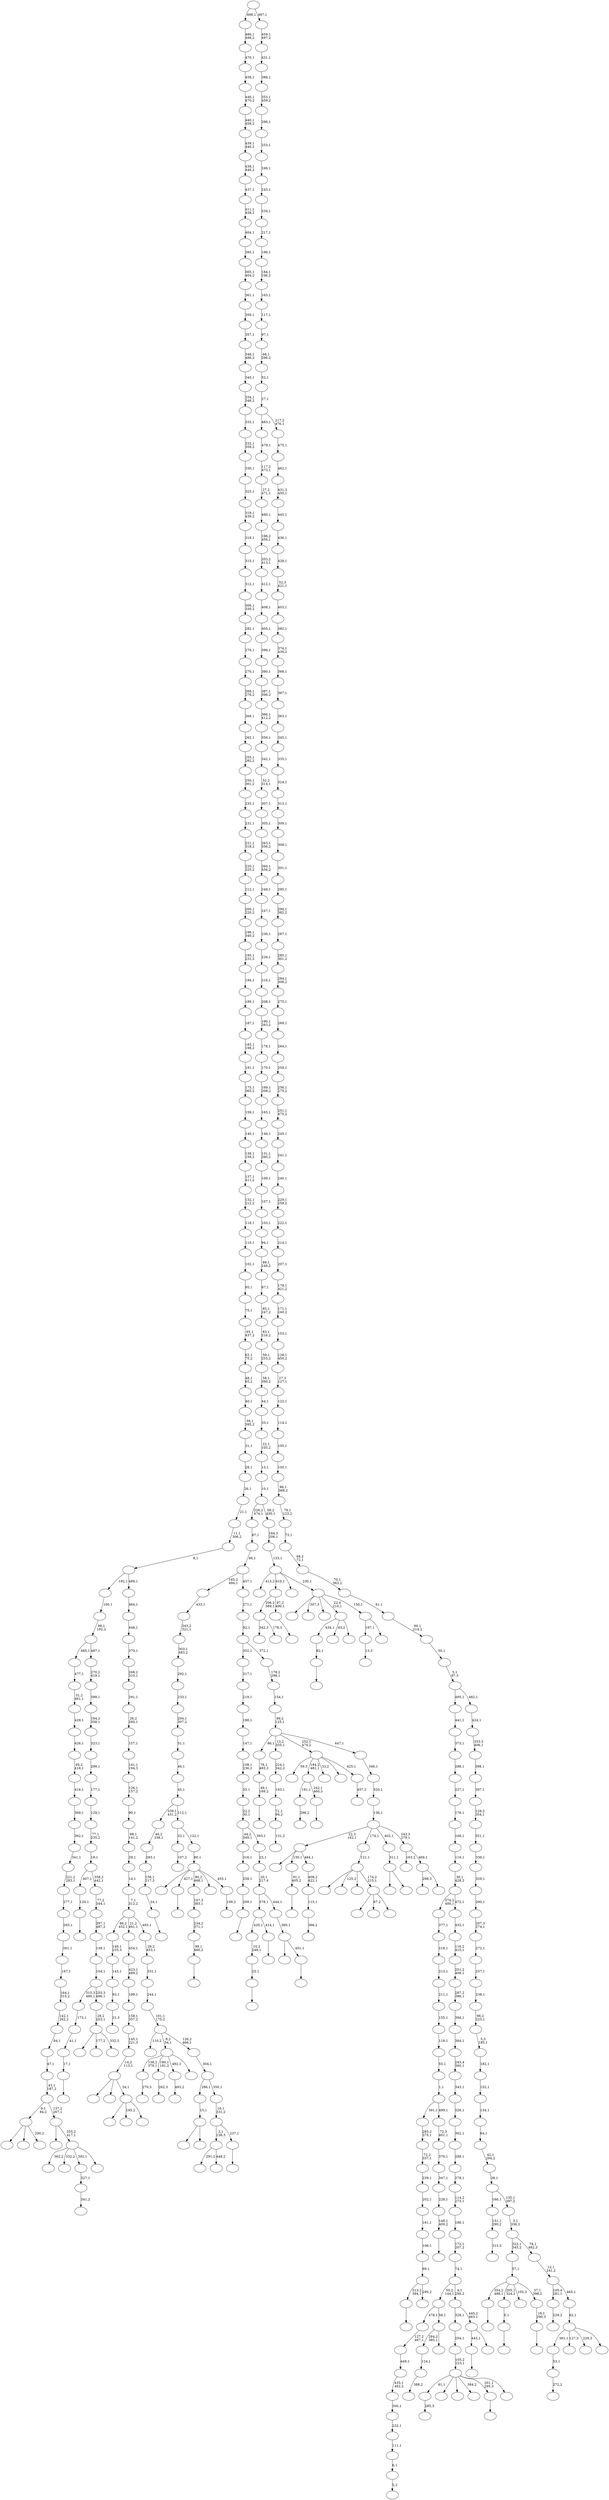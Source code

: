 digraph T {
	600 [label=""]
	599 [label=""]
	598 [label=""]
	597 [label=""]
	596 [label=""]
	595 [label=""]
	594 [label=""]
	593 [label=""]
	592 [label=""]
	591 [label=""]
	590 [label=""]
	589 [label=""]
	588 [label=""]
	587 [label=""]
	586 [label=""]
	585 [label=""]
	584 [label=""]
	583 [label=""]
	582 [label=""]
	581 [label=""]
	580 [label=""]
	579 [label=""]
	578 [label=""]
	577 [label=""]
	576 [label=""]
	575 [label=""]
	574 [label=""]
	573 [label=""]
	572 [label=""]
	571 [label=""]
	570 [label=""]
	569 [label=""]
	568 [label=""]
	567 [label=""]
	566 [label=""]
	565 [label=""]
	564 [label=""]
	563 [label=""]
	562 [label=""]
	561 [label=""]
	560 [label=""]
	559 [label=""]
	558 [label=""]
	557 [label=""]
	556 [label=""]
	555 [label=""]
	554 [label=""]
	553 [label=""]
	552 [label=""]
	551 [label=""]
	550 [label=""]
	549 [label=""]
	548 [label=""]
	547 [label=""]
	546 [label=""]
	545 [label=""]
	544 [label=""]
	543 [label=""]
	542 [label=""]
	541 [label=""]
	540 [label=""]
	539 [label=""]
	538 [label=""]
	537 [label=""]
	536 [label=""]
	535 [label=""]
	534 [label=""]
	533 [label=""]
	532 [label=""]
	531 [label=""]
	530 [label=""]
	529 [label=""]
	528 [label=""]
	527 [label=""]
	526 [label=""]
	525 [label=""]
	524 [label=""]
	523 [label=""]
	522 [label=""]
	521 [label=""]
	520 [label=""]
	519 [label=""]
	518 [label=""]
	517 [label=""]
	516 [label=""]
	515 [label=""]
	514 [label=""]
	513 [label=""]
	512 [label=""]
	511 [label=""]
	510 [label=""]
	509 [label=""]
	508 [label=""]
	507 [label=""]
	506 [label=""]
	505 [label=""]
	504 [label=""]
	503 [label=""]
	502 [label=""]
	501 [label=""]
	500 [label=""]
	499 [label=""]
	498 [label=""]
	497 [label=""]
	496 [label=""]
	495 [label=""]
	494 [label=""]
	493 [label=""]
	492 [label=""]
	491 [label=""]
	490 [label=""]
	489 [label=""]
	488 [label=""]
	487 [label=""]
	486 [label=""]
	485 [label=""]
	484 [label=""]
	483 [label=""]
	482 [label=""]
	481 [label=""]
	480 [label=""]
	479 [label=""]
	478 [label=""]
	477 [label=""]
	476 [label=""]
	475 [label=""]
	474 [label=""]
	473 [label=""]
	472 [label=""]
	471 [label=""]
	470 [label=""]
	469 [label=""]
	468 [label=""]
	467 [label=""]
	466 [label=""]
	465 [label=""]
	464 [label=""]
	463 [label=""]
	462 [label=""]
	461 [label=""]
	460 [label=""]
	459 [label=""]
	458 [label=""]
	457 [label=""]
	456 [label=""]
	455 [label=""]
	454 [label=""]
	453 [label=""]
	452 [label=""]
	451 [label=""]
	450 [label=""]
	449 [label=""]
	448 [label=""]
	447 [label=""]
	446 [label=""]
	445 [label=""]
	444 [label=""]
	443 [label=""]
	442 [label=""]
	441 [label=""]
	440 [label=""]
	439 [label=""]
	438 [label=""]
	437 [label=""]
	436 [label=""]
	435 [label=""]
	434 [label=""]
	433 [label=""]
	432 [label=""]
	431 [label=""]
	430 [label=""]
	429 [label=""]
	428 [label=""]
	427 [label=""]
	426 [label=""]
	425 [label=""]
	424 [label=""]
	423 [label=""]
	422 [label=""]
	421 [label=""]
	420 [label=""]
	419 [label=""]
	418 [label=""]
	417 [label=""]
	416 [label=""]
	415 [label=""]
	414 [label=""]
	413 [label=""]
	412 [label=""]
	411 [label=""]
	410 [label=""]
	409 [label=""]
	408 [label=""]
	407 [label=""]
	406 [label=""]
	405 [label=""]
	404 [label=""]
	403 [label=""]
	402 [label=""]
	401 [label=""]
	400 [label=""]
	399 [label=""]
	398 [label=""]
	397 [label=""]
	396 [label=""]
	395 [label=""]
	394 [label=""]
	393 [label=""]
	392 [label=""]
	391 [label=""]
	390 [label=""]
	389 [label=""]
	388 [label=""]
	387 [label=""]
	386 [label=""]
	385 [label=""]
	384 [label=""]
	383 [label=""]
	382 [label=""]
	381 [label=""]
	380 [label=""]
	379 [label=""]
	378 [label=""]
	377 [label=""]
	376 [label=""]
	375 [label=""]
	374 [label=""]
	373 [label=""]
	372 [label=""]
	371 [label=""]
	370 [label=""]
	369 [label=""]
	368 [label=""]
	367 [label=""]
	366 [label=""]
	365 [label=""]
	364 [label=""]
	363 [label=""]
	362 [label=""]
	361 [label=""]
	360 [label=""]
	359 [label=""]
	358 [label=""]
	357 [label=""]
	356 [label=""]
	355 [label=""]
	354 [label=""]
	353 [label=""]
	352 [label=""]
	351 [label=""]
	350 [label=""]
	349 [label=""]
	348 [label=""]
	347 [label=""]
	346 [label=""]
	345 [label=""]
	344 [label=""]
	343 [label=""]
	342 [label=""]
	341 [label=""]
	340 [label=""]
	339 [label=""]
	338 [label=""]
	337 [label=""]
	336 [label=""]
	335 [label=""]
	334 [label=""]
	333 [label=""]
	332 [label=""]
	331 [label=""]
	330 [label=""]
	329 [label=""]
	328 [label=""]
	327 [label=""]
	326 [label=""]
	325 [label=""]
	324 [label=""]
	323 [label=""]
	322 [label=""]
	321 [label=""]
	320 [label=""]
	319 [label=""]
	318 [label=""]
	317 [label=""]
	316 [label=""]
	315 [label=""]
	314 [label=""]
	313 [label=""]
	312 [label=""]
	311 [label=""]
	310 [label=""]
	309 [label=""]
	308 [label=""]
	307 [label=""]
	306 [label=""]
	305 [label=""]
	304 [label=""]
	303 [label=""]
	302 [label=""]
	301 [label=""]
	300 [label=""]
	299 [label=""]
	298 [label=""]
	297 [label=""]
	296 [label=""]
	295 [label=""]
	294 [label=""]
	293 [label=""]
	292 [label=""]
	291 [label=""]
	290 [label=""]
	289 [label=""]
	288 [label=""]
	287 [label=""]
	286 [label=""]
	285 [label=""]
	284 [label=""]
	283 [label=""]
	282 [label=""]
	281 [label=""]
	280 [label=""]
	279 [label=""]
	278 [label=""]
	277 [label=""]
	276 [label=""]
	275 [label=""]
	274 [label=""]
	273 [label=""]
	272 [label=""]
	271 [label=""]
	270 [label=""]
	269 [label=""]
	268 [label=""]
	267 [label=""]
	266 [label=""]
	265 [label=""]
	264 [label=""]
	263 [label=""]
	262 [label=""]
	261 [label=""]
	260 [label=""]
	259 [label=""]
	258 [label=""]
	257 [label=""]
	256 [label=""]
	255 [label=""]
	254 [label=""]
	253 [label=""]
	252 [label=""]
	251 [label=""]
	250 [label=""]
	249 [label=""]
	248 [label=""]
	247 [label=""]
	246 [label=""]
	245 [label=""]
	244 [label=""]
	243 [label=""]
	242 [label=""]
	241 [label=""]
	240 [label=""]
	239 [label=""]
	238 [label=""]
	237 [label=""]
	236 [label=""]
	235 [label=""]
	234 [label=""]
	233 [label=""]
	232 [label=""]
	231 [label=""]
	230 [label=""]
	229 [label=""]
	228 [label=""]
	227 [label=""]
	226 [label=""]
	225 [label=""]
	224 [label=""]
	223 [label=""]
	222 [label=""]
	221 [label=""]
	220 [label=""]
	219 [label=""]
	218 [label=""]
	217 [label=""]
	216 [label=""]
	215 [label=""]
	214 [label=""]
	213 [label=""]
	212 [label=""]
	211 [label=""]
	210 [label=""]
	209 [label=""]
	208 [label=""]
	207 [label=""]
	206 [label=""]
	205 [label=""]
	204 [label=""]
	203 [label=""]
	202 [label=""]
	201 [label=""]
	200 [label=""]
	199 [label=""]
	198 [label=""]
	197 [label=""]
	196 [label=""]
	195 [label=""]
	194 [label=""]
	193 [label=""]
	192 [label=""]
	191 [label=""]
	190 [label=""]
	189 [label=""]
	188 [label=""]
	187 [label=""]
	186 [label=""]
	185 [label=""]
	184 [label=""]
	183 [label=""]
	182 [label=""]
	181 [label=""]
	180 [label=""]
	179 [label=""]
	178 [label=""]
	177 [label=""]
	176 [label=""]
	175 [label=""]
	174 [label=""]
	173 [label=""]
	172 [label=""]
	171 [label=""]
	170 [label=""]
	169 [label=""]
	168 [label=""]
	167 [label=""]
	166 [label=""]
	165 [label=""]
	164 [label=""]
	163 [label=""]
	162 [label=""]
	161 [label=""]
	160 [label=""]
	159 [label=""]
	158 [label=""]
	157 [label=""]
	156 [label=""]
	155 [label=""]
	154 [label=""]
	153 [label=""]
	152 [label=""]
	151 [label=""]
	150 [label=""]
	149 [label=""]
	148 [label=""]
	147 [label=""]
	146 [label=""]
	145 [label=""]
	144 [label=""]
	143 [label=""]
	142 [label=""]
	141 [label=""]
	140 [label=""]
	139 [label=""]
	138 [label=""]
	137 [label=""]
	136 [label=""]
	135 [label=""]
	134 [label=""]
	133 [label=""]
	132 [label=""]
	131 [label=""]
	130 [label=""]
	129 [label=""]
	128 [label=""]
	127 [label=""]
	126 [label=""]
	125 [label=""]
	124 [label=""]
	123 [label=""]
	122 [label=""]
	121 [label=""]
	120 [label=""]
	119 [label=""]
	118 [label=""]
	117 [label=""]
	116 [label=""]
	115 [label=""]
	114 [label=""]
	113 [label=""]
	112 [label=""]
	111 [label=""]
	110 [label=""]
	109 [label=""]
	108 [label=""]
	107 [label=""]
	106 [label=""]
	105 [label=""]
	104 [label=""]
	103 [label=""]
	102 [label=""]
	101 [label=""]
	100 [label=""]
	99 [label=""]
	98 [label=""]
	97 [label=""]
	96 [label=""]
	95 [label=""]
	94 [label=""]
	93 [label=""]
	92 [label=""]
	91 [label=""]
	90 [label=""]
	89 [label=""]
	88 [label=""]
	87 [label=""]
	86 [label=""]
	85 [label=""]
	84 [label=""]
	83 [label=""]
	82 [label=""]
	81 [label=""]
	80 [label=""]
	79 [label=""]
	78 [label=""]
	77 [label=""]
	76 [label=""]
	75 [label=""]
	74 [label=""]
	73 [label=""]
	72 [label=""]
	71 [label=""]
	70 [label=""]
	69 [label=""]
	68 [label=""]
	67 [label=""]
	66 [label=""]
	65 [label=""]
	64 [label=""]
	63 [label=""]
	62 [label=""]
	61 [label=""]
	60 [label=""]
	59 [label=""]
	58 [label=""]
	57 [label=""]
	56 [label=""]
	55 [label=""]
	54 [label=""]
	53 [label=""]
	52 [label=""]
	51 [label=""]
	50 [label=""]
	49 [label=""]
	48 [label=""]
	47 [label=""]
	46 [label=""]
	45 [label=""]
	44 [label=""]
	43 [label=""]
	42 [label=""]
	41 [label=""]
	40 [label=""]
	39 [label=""]
	38 [label=""]
	37 [label=""]
	36 [label=""]
	35 [label=""]
	34 [label=""]
	33 [label=""]
	32 [label=""]
	31 [label=""]
	30 [label=""]
	29 [label=""]
	28 [label=""]
	27 [label=""]
	26 [label=""]
	25 [label=""]
	24 [label=""]
	23 [label=""]
	22 [label=""]
	21 [label=""]
	20 [label=""]
	19 [label=""]
	18 [label=""]
	17 [label=""]
	16 [label=""]
	15 [label=""]
	14 [label=""]
	13 [label=""]
	12 [label=""]
	11 [label=""]
	10 [label=""]
	9 [label=""]
	8 [label=""]
	7 [label=""]
	6 [label=""]
	5 [label=""]
	4 [label=""]
	3 [label=""]
	2 [label=""]
	1 [label=""]
	0 [label=""]
	594 -> 595 [label="285,3"]
	592 -> 593 [label=""]
	586 -> 598 [label="342,3"]
	586 -> 587 [label="178,3"]
	584 -> 585 [label=""]
	583 -> 584 [label="49,1\n169,2"]
	582 -> 583 [label="76,1\n483,3"]
	579 -> 580 [label="107,2"]
	575 -> 576 [label="298,2"]
	573 -> 574 [label="131,2"]
	572 -> 573 [label="71,1\n94,2"]
	571 -> 572 [label="193,1"]
	570 -> 571 [label="224,1\n342,2"]
	568 -> 569 [label="272,2"]
	567 -> 568 [label="53,1"]
	562 -> 563 [label="270,3"]
	560 -> 561 [label=""]
	558 -> 559 [label=""]
	557 -> 558 [label="120,1"]
	555 -> 556 [label=""]
	554 -> 555 [label="82,1"]
	552 -> 553 [label=""]
	551 -> 552 [label="91,1\n405,2"]
	549 -> 550 [label=""]
	548 -> 549 [label="0,1"]
	546 -> 547 [label="5,2"]
	545 -> 546 [label="6,1"]
	544 -> 545 [label="111,1"]
	543 -> 544 [label="232,1"]
	542 -> 543 [label="300,1"]
	541 -> 542 [label="435,1\n462,2"]
	540 -> 541 [label="449,1"]
	539 -> 540 [label="127,2\n467,1"]
	537 -> 538 [label=""]
	536 -> 575 [label="191,1"]
	536 -> 537 [label="242,1\n460,3"]
	534 -> 535 [label="229,2"]
	531 -> 532 [label=""]
	525 -> 526 [label="388,2"]
	524 -> 525 [label="124,1"]
	522 -> 523 [label=""]
	519 -> 520 [label="262,3"]
	516 -> 517 [label=""]
	515 -> 516 [label="25,1"]
	514 -> 515 [label="10,2\n248,1"]
	510 -> 511 [label=""]
	509 -> 510 [label="99,1\n460,2"]
	508 -> 509 [label="234,2\n371,1"]
	507 -> 508 [label="107,3\n383,1"]
	505 -> 506 [label=""]
	504 -> 505 [label="209,1"]
	503 -> 504 [label="258,1"]
	502 -> 503 [label="316,1"]
	500 -> 501 [label=""]
	499 -> 514 [label="420,1"]
	499 -> 500 [label="414,1"]
	496 -> 497 [label=""]
	495 -> 513 [label=""]
	495 -> 496 [label="451,1"]
	494 -> 495 [label="380,1"]
	493 -> 499 [label="378,1"]
	493 -> 494 [label="444,1"]
	492 -> 493 [label="20,1\n217,4"]
	491 -> 492 [label="23,1"]
	490 -> 502 [label="44,2\n349,1"]
	490 -> 491 [label="393,1"]
	489 -> 490 [label="22,2\n30,1"]
	488 -> 489 [label="35,1"]
	487 -> 488 [label="108,1\n236,2"]
	486 -> 487 [label="147,1"]
	485 -> 486 [label="188,1"]
	484 -> 485 [label="219,1"]
	483 -> 484 [label="317,1"]
	476 -> 477 [label="366,2"]
	475 -> 476 [label="115,1"]
	474 -> 475 [label="408,2\n422,1"]
	473 -> 600 [label=""]
	473 -> 551 [label="130,1"]
	473 -> 474 [label="484,1"]
	471 -> 472 [label="13,3"]
	467 -> 468 [label=""]
	465 -> 466 [label=""]
	464 -> 465 [label="17,1"]
	463 -> 464 [label="41,1"]
	462 -> 463 [label="173,1"]
	458 -> 459 [label=""]
	457 -> 458 [label="24,1"]
	456 -> 457 [label="156,1\n217,3"]
	455 -> 456 [label="293,1"]
	454 -> 455 [label="46,2\n338,1"]
	450 -> 451 [label="341,2"]
	449 -> 450 [label="327,1"]
	447 -> 448 [label="493,2"]
	445 -> 533 [label=""]
	445 -> 446 [label=""]
	444 -> 445 [label="15,1"]
	441 -> 560 [label="313,2\n394,1"]
	441 -> 442 [label="295,2"]
	440 -> 441 [label="69,1"]
	439 -> 440 [label="106,1"]
	438 -> 439 [label="161,1"]
	437 -> 438 [label="202,1"]
	436 -> 437 [label="239,1"]
	435 -> 436 [label="72,2\n337,1"]
	434 -> 435 [label="285,2\n375,1"]
	432 -> 433 [label="21,3"]
	431 -> 432 [label="93,1"]
	430 -> 431 [label="143,1"]
	429 -> 430 [label="149,1\n235,3"]
	427 -> 512 [label=""]
	427 -> 461 [label=""]
	427 -> 428 [label="200,2"]
	424 -> 425 [label="457,2"]
	423 -> 596 [label="59,3"]
	423 -> 536 [label="184,2\n481,1"]
	423 -> 469 [label="33,2"]
	423 -> 460 [label=""]
	423 -> 424 [label="425,1"]
	421 -> 594 [label="81,1"]
	421 -> 590 [label=""]
	421 -> 482 [label=""]
	421 -> 478 [label="384,2"]
	421 -> 467 [label="201,1\n295,3"]
	421 -> 422 [label=""]
	420 -> 421 [label="105,2\n223,1"]
	419 -> 420 [label="254,1"]
	417 -> 562 [label="138,2\n379,1"]
	417 -> 519 [label="180,1\n181,2"]
	417 -> 447 [label="492,1"]
	417 -> 418 [label=""]
	415 -> 554 [label="434,1"]
	415 -> 453 [label="83,2"]
	415 -> 416 [label=""]
	413 -> 524 [label="284,2\n385,1"]
	413 -> 414 [label=""]
	412 -> 539 [label="478,1"]
	412 -> 413 [label="56,1"]
	409 -> 410 [label="109,2"]
	408 -> 597 [label=""]
	408 -> 522 [label="427,1"]
	408 -> 507 [label="80,2\n468,1"]
	408 -> 452 [label=""]
	408 -> 409 [label="455,1"]
	407 -> 408 [label="80,1"]
	406 -> 579 [label="32,1"]
	406 -> 407 [label="122,1"]
	405 -> 454 [label="339,1\n431,2"]
	405 -> 406 [label="112,1"]
	404 -> 405 [label="45,1"]
	403 -> 404 [label="46,1"]
	402 -> 403 [label="51,1"]
	401 -> 402 [label="204,1\n307,2"]
	400 -> 401 [label="233,1"]
	399 -> 400 [label="292,1"]
	398 -> 399 [label="303,1\n483,2"]
	397 -> 398 [label="243,2\n321,1"]
	396 -> 397 [label="433,1"]
	392 -> 588 [label=""]
	392 -> 395 [label="67,2"]
	392 -> 393 [label=""]
	391 -> 521 [label=""]
	391 -> 518 [label="125,2"]
	391 -> 443 [label=""]
	391 -> 392 [label="174,2\n215,1"]
	390 -> 391 [label="121,1"]
	388 -> 389 [label=""]
	387 -> 388 [label="148,1\n400,2"]
	386 -> 387 [label="228,1"]
	385 -> 386 [label="347,1"]
	384 -> 385 [label="376,1"]
	383 -> 384 [label="72,3\n401,1"]
	382 -> 434 [label="391,1"]
	382 -> 383 [label="499,1"]
	381 -> 382 [label="1,1"]
	380 -> 381 [label="55,1"]
	379 -> 380 [label="119,1"]
	378 -> 379 [label="155,1"]
	377 -> 378 [label="211,1"]
	376 -> 377 [label="213,1"]
	375 -> 376 [label="218,1"]
	374 -> 375 [label="377,1"]
	372 -> 373 [label=""]
	371 -> 586 [label="206,2\n389,1"]
	371 -> 372 [label="97,2\n490,1"]
	369 -> 564 [label="362,2"]
	369 -> 528 [label="332,2"]
	369 -> 449 [label="392,1"]
	369 -> 370 [label=""]
	368 -> 599 [label=""]
	368 -> 369 [label="255,2\n417,1"]
	367 -> 427 [label="9,1\n84,2"]
	367 -> 368 [label="137,2\n267,1"]
	366 -> 367 [label="43,1\n187,2"]
	365 -> 366 [label="47,1"]
	364 -> 365 [label="84,1"]
	363 -> 364 [label="142,1\n262,2"]
	362 -> 363 [label="164,1\n315,2"]
	361 -> 362 [label="167,1"]
	360 -> 361 [label="261,1"]
	359 -> 360 [label="265,1"]
	358 -> 359 [label="277,1"]
	357 -> 358 [label="221,2\n283,1"]
	356 -> 357 [label="341,1"]
	355 -> 356 [label="362,1"]
	354 -> 355 [label="369,1"]
	353 -> 354 [label="416,1"]
	352 -> 353 [label="95,2\n418,1"]
	351 -> 352 [label="426,1"]
	350 -> 351 [label="429,1"]
	349 -> 350 [label="31,2\n461,1"]
	348 -> 349 [label="477,1"]
	346 -> 347 [label="313,3"]
	345 -> 346 [label="151,1\n290,2"]
	343 -> 344 [label=""]
	342 -> 343 [label="19,1\n290,3"]
	341 -> 592 [label="354,2\n488,1"]
	341 -> 548 [label="205,1\n324,2"]
	341 -> 530 [label="105,3"]
	341 -> 342 [label="37,1\n398,2"]
	340 -> 341 [label="57,1"]
	338 -> 479 [label="291,2"]
	338 -> 339 [label="448,2"]
	336 -> 529 [label=""]
	336 -> 480 [label="195,2"]
	336 -> 337 [label=""]
	335 -> 581 [label=""]
	335 -> 498 [label=""]
	335 -> 336 [label="34,1"]
	334 -> 335 [label="14,2\n113,1"]
	333 -> 334 [label="145,1\n221,3"]
	332 -> 333 [label="158,1\n357,2"]
	331 -> 332 [label="199,1"]
	330 -> 331 [label="423,1\n489,2"]
	329 -> 330 [label="454,1"]
	327 -> 589 [label=""]
	327 -> 328 [label=""]
	326 -> 327 [label="311,1"]
	324 -> 578 [label="298,3"]
	324 -> 325 [label=""]
	323 -> 565 [label="163,2"]
	323 -> 324 [label="469,1"]
	322 -> 473 [label="22,3\n162,1"]
	322 -> 390 [label="174,1"]
	322 -> 326 [label="402,1"]
	322 -> 323 [label="243,3\n279,1"]
	321 -> 322 [label="136,1"]
	320 -> 321 [label="320,1"]
	319 -> 320 [label="346,1"]
	318 -> 582 [label="86,1"]
	318 -> 570 [label="13,2\n355,1"]
	318 -> 423 [label="252,1\n474,2"]
	318 -> 319 [label="447,1"]
	317 -> 318 [label="89,2\n125,1"]
	316 -> 317 [label="154,1"]
	315 -> 316 [label="178,2\n298,1"]
	314 -> 483 [label="352,1"]
	314 -> 315 [label="372,1"]
	313 -> 314 [label="92,1"]
	312 -> 313 [label="271,1"]
	311 -> 396 [label="165,2\n494,1"]
	311 -> 312 [label="457,1"]
	310 -> 311 [label="66,1"]
	309 -> 310 [label="67,1"]
	307 -> 531 [label="443,1"]
	307 -> 308 [label=""]
	306 -> 419 [label="328,1"]
	306 -> 307 [label="445,2\n463,1"]
	305 -> 412 [label="50,2\n144,1"]
	305 -> 306 [label="4,1\n256,2"]
	304 -> 305 [label="74,1"]
	303 -> 304 [label="172,1\n207,2"]
	302 -> 303 [label="186,1"]
	301 -> 302 [label="114,2\n273,1"]
	300 -> 301 [label="278,1"]
	299 -> 300 [label="289,1"]
	298 -> 299 [label="302,1"]
	297 -> 298 [label="326,1"]
	296 -> 297 [label="343,1"]
	295 -> 296 [label="243,4\n360,1"]
	294 -> 295 [label="364,1"]
	293 -> 294 [label="384,1"]
	292 -> 293 [label="287,2\n386,1"]
	291 -> 292 [label="251,2\n409,1"]
	290 -> 291 [label="116,2\n415,1"]
	289 -> 290 [label="432,1"]
	288 -> 374 [label="374,2\n400,1"]
	288 -> 289 [label="472,1"]
	287 -> 288 [label="36,1\n428,2"]
	286 -> 287 [label="116,1"]
	285 -> 286 [label="168,1"]
	284 -> 285 [label="176,1"]
	283 -> 284 [label="227,1"]
	282 -> 283 [label="288,1"]
	281 -> 282 [label="373,1"]
	280 -> 281 [label="441,1"]
	277 -> 411 [label=""]
	277 -> 394 [label="177,2"]
	277 -> 278 [label="332,3"]
	276 -> 277 [label="28,2\n203,1"]
	275 -> 462 [label="315,3\n480,1"]
	275 -> 276 [label="255,3\n496,1"]
	274 -> 275 [label="104,1"]
	273 -> 274 [label="139,1"]
	272 -> 273 [label="297,1\n487,2"]
	271 -> 272 [label="77,2\n344,1"]
	270 -> 557 [label="407,1"]
	270 -> 271 [label="358,2\n442,1"]
	269 -> 270 [label="18,1"]
	268 -> 269 [label="77,1\n235,2"]
	267 -> 268 [label="129,1"]
	266 -> 267 [label="177,1"]
	265 -> 266 [label="299,1"]
	264 -> 265 [label="323,1"]
	263 -> 264 [label="194,2\n358,1"]
	262 -> 263 [label="399,1"]
	261 -> 262 [label="270,2\n419,1"]
	260 -> 348 [label="485,1"]
	260 -> 261 [label="487,1"]
	259 -> 260 [label="98,1\n192,2"]
	258 -> 259 [label="160,1"]
	256 -> 257 [label=""]
	255 -> 338 [label="2,1\n138,3"]
	255 -> 256 [label="237,1"]
	254 -> 255 [label="16,1\n331,2"]
	253 -> 444 [label="286,1"]
	253 -> 254 [label="350,1"]
	252 -> 253 [label="304,1"]
	251 -> 470 [label="110,2"]
	251 -> 417 [label="8,2\n54,1"]
	251 -> 252 [label="126,2\n466,1"]
	250 -> 251 [label="101,1\n175,2"]
	249 -> 250 [label="244,1"]
	248 -> 249 [label="331,1"]
	247 -> 248 [label="29,2\n453,1"]
	246 -> 429 [label="88,2\n452,1"]
	246 -> 329 [label="21,2\n491,1"]
	246 -> 247 [label="493,1"]
	245 -> 246 [label="7,1\n312,2"]
	244 -> 245 [label="14,1"]
	243 -> 244 [label="29,1"]
	242 -> 243 [label="88,1\n141,2"]
	241 -> 242 [label="90,1"]
	240 -> 241 [label="126,1\n157,2"]
	239 -> 240 [label="141,1\n194,3"]
	238 -> 239 [label="157,1"]
	237 -> 238 [label="26,2\n280,1"]
	236 -> 237 [label="291,1"]
	235 -> 236 [label="268,2\n310,1"]
	234 -> 235 [label="370,1"]
	233 -> 234 [label="448,1"]
	232 -> 233 [label="464,1"]
	231 -> 258 [label="192,1"]
	231 -> 232 [label="489,1"]
	230 -> 231 [label="8,1"]
	229 -> 230 [label="11,1\n306,2"]
	228 -> 229 [label="21,1"]
	227 -> 228 [label="26,1"]
	226 -> 227 [label="28,1"]
	225 -> 226 [label="31,1"]
	224 -> 225 [label="39,1\n395,2"]
	223 -> 224 [label="40,1"]
	222 -> 223 [label="48,1\n65,2"]
	221 -> 222 [label="63,1\n75,2"]
	220 -> 221 [label="65,1\n437,2"]
	219 -> 220 [label="75,1"]
	218 -> 219 [label="95,1"]
	217 -> 218 [label="102,1"]
	216 -> 217 [label="110,1"]
	215 -> 216 [label="118,1"]
	214 -> 215 [label="132,1\n212,2"]
	213 -> 214 [label="137,1\n411,2"]
	212 -> 213 [label="138,1\n159,2"]
	211 -> 212 [label="140,1"]
	210 -> 211 [label="159,1"]
	209 -> 210 [label="175,1\n365,2"]
	208 -> 209 [label="181,1"]
	207 -> 208 [label="183,1\n198,2"]
	206 -> 207 [label="187,1"]
	205 -> 206 [label="189,1"]
	204 -> 205 [label="194,1"]
	203 -> 204 [label="195,1\n231,2"]
	202 -> 203 [label="198,1\n340,2"]
	201 -> 202 [label="200,1\n220,2"]
	200 -> 201 [label="212,1"]
	199 -> 200 [label="220,1\n325,2"]
	198 -> 199 [label="221,1\n318,2"]
	197 -> 198 [label="231,1"]
	196 -> 197 [label="235,1"]
	195 -> 196 [label="250,1\n361,2"]
	194 -> 195 [label="255,1\n282,2"]
	193 -> 194 [label="262,1"]
	192 -> 193 [label="266,1"]
	191 -> 192 [label="268,1\n276,2"]
	190 -> 191 [label="270,1"]
	189 -> 190 [label="276,1"]
	188 -> 189 [label="282,1"]
	187 -> 188 [label="306,1\n330,2"]
	186 -> 187 [label="312,1"]
	185 -> 186 [label="315,1"]
	184 -> 185 [label="318,1"]
	183 -> 184 [label="319,1\n439,2"]
	182 -> 183 [label="325,1"]
	181 -> 182 [label="330,1"]
	180 -> 181 [label="332,1\n359,2"]
	179 -> 180 [label="333,1"]
	178 -> 179 [label="334,1\n348,2"]
	177 -> 178 [label="340,1"]
	176 -> 177 [label="348,1\n486,2"]
	175 -> 176 [label="357,1"]
	174 -> 175 [label="359,1"]
	173 -> 174 [label="361,1"]
	172 -> 173 [label="365,1\n404,2"]
	171 -> 172 [label="395,1"]
	170 -> 171 [label="404,1"]
	169 -> 170 [label="411,1\n438,2"]
	168 -> 169 [label="437,1"]
	167 -> 168 [label="438,1\n446,2"]
	166 -> 167 [label="439,1\n440,2"]
	165 -> 166 [label="440,1\n458,2"]
	164 -> 165 [label="446,1\n470,2"]
	163 -> 164 [label="458,1"]
	162 -> 163 [label="470,1"]
	161 -> 162 [label="486,1\n498,2"]
	159 -> 471 [label="197,1"]
	159 -> 160 [label=""]
	158 -> 591 [label=""]
	158 -> 577 [label="307,3"]
	158 -> 566 [label=""]
	158 -> 415 [label="22,4\n210,1"]
	158 -> 159 [label="150,1"]
	157 -> 481 [label="413,2"]
	157 -> 371 [label="410,1"]
	157 -> 279 [label=""]
	157 -> 158 [label="230,1"]
	156 -> 157 [label="133,1"]
	155 -> 156 [label="184,3\n206,1"]
	154 -> 309 [label="226,2\n474,1"]
	154 -> 155 [label="59,2\n430,1"]
	153 -> 154 [label="10,1"]
	152 -> 153 [label="13,1"]
	151 -> 152 [label="22,1\n103,2"]
	150 -> 151 [label="33,1"]
	149 -> 150 [label="44,1"]
	148 -> 149 [label="58,1\n390,2"]
	147 -> 148 [label="59,1\n253,2"]
	146 -> 147 [label="83,1\n216,2"]
	145 -> 146 [label="85,1\n247,2"]
	144 -> 145 [label="87,1"]
	143 -> 144 [label="89,1\n249,2"]
	142 -> 143 [label="94,1"]
	141 -> 142 [label="103,1"]
	140 -> 141 [label="107,1"]
	139 -> 140 [label="109,1"]
	138 -> 139 [label="131,1\n260,2"]
	137 -> 138 [label="146,1"]
	136 -> 137 [label="165,1"]
	135 -> 136 [label="169,1\n208,2"]
	134 -> 135 [label="170,1"]
	133 -> 134 [label="178,1"]
	132 -> 133 [label="190,1\n263,2"]
	131 -> 132 [label="208,1"]
	130 -> 131 [label="216,1"]
	129 -> 130 [label="226,1"]
	128 -> 129 [label="236,1"]
	127 -> 128 [label="247,1"]
	126 -> 127 [label="249,1"]
	125 -> 126 [label="260,1\n456,2"]
	124 -> 125 [label="263,1\n356,2"]
	123 -> 124 [label="305,1"]
	122 -> 123 [label="307,1"]
	121 -> 122 [label="52,2\n314,1"]
	120 -> 121 [label="342,1"]
	119 -> 120 [label="356,1"]
	118 -> 119 [label="366,1\n412,2"]
	117 -> 118 [label="387,1\n396,2"]
	116 -> 117 [label="390,1"]
	115 -> 116 [label="396,1"]
	114 -> 115 [label="405,1"]
	113 -> 114 [label="408,1"]
	112 -> 113 [label="412,1"]
	111 -> 112 [label="353,2\n413,1"]
	110 -> 111 [label="196,2\n456,1"]
	109 -> 110 [label="460,1"]
	108 -> 109 [label="27,2\n471,1"]
	107 -> 108 [label="117,2\n473,1"]
	106 -> 107 [label="479,1"]
	104 -> 567 [label="381,1"]
	104 -> 527 [label="127,3"]
	104 -> 426 [label="229,3"]
	104 -> 105 [label=""]
	103 -> 104 [label="62,1"]
	102 -> 534 [label="105,4\n281,1"]
	102 -> 103 [label="465,1"]
	101 -> 102 [label="12,1\n241,2"]
	100 -> 340 [label="322,1\n345,2"]
	100 -> 101 [label="78,1\n462,3"]
	99 -> 100 [label="3,1\n336,2"]
	98 -> 345 [label="166,1"]
	98 -> 99 [label="135,1\n397,2"]
	97 -> 98 [label="38,1"]
	96 -> 97 [label="42,1\n294,2"]
	95 -> 96 [label="64,1"]
	94 -> 95 [label="134,1"]
	93 -> 94 [label="152,1"]
	92 -> 93 [label="182,1"]
	91 -> 92 [label="5,3\n185,1"]
	90 -> 91 [label="96,2\n225,1"]
	89 -> 90 [label="238,1"]
	88 -> 89 [label="257,1"]
	87 -> 88 [label="272,1"]
	86 -> 87 [label="207,3\n274,1"]
	85 -> 86 [label="290,1"]
	84 -> 85 [label="329,1"]
	83 -> 84 [label="336,1"]
	82 -> 83 [label="351,1"]
	81 -> 82 [label="128,2\n354,1"]
	80 -> 81 [label="397,1"]
	79 -> 80 [label="398,1"]
	78 -> 79 [label="353,3\n406,1"]
	77 -> 78 [label="424,1"]
	76 -> 280 [label="495,1"]
	76 -> 77 [label="482,1"]
	75 -> 76 [label="5,1\n97,3"]
	74 -> 75 [label="50,1"]
	73 -> 74 [label="60,1\n214,2"]
	72 -> 73 [label="61,1"]
	71 -> 72 [label="70,1\n363,2"]
	70 -> 71 [label="68,2\n72,1"]
	69 -> 70 [label="73,1"]
	68 -> 69 [label="79,1\n123,2"]
	67 -> 68 [label="96,1\n368,2"]
	66 -> 67 [label="100,1"]
	65 -> 66 [label="105,1"]
	64 -> 65 [label="114,1"]
	63 -> 64 [label="123,1"]
	62 -> 63 [label="27,3\n127,1"]
	61 -> 62 [label="128,1\n450,2"]
	60 -> 61 [label="153,1"]
	59 -> 60 [label="171,1\n240,2"]
	58 -> 59 [label="179,1\n421,2"]
	57 -> 58 [label="207,1"]
	56 -> 57 [label="214,1"]
	55 -> 56 [label="222,1"]
	54 -> 55 [label="229,1\n259,2"]
	53 -> 54 [label="240,1"]
	52 -> 53 [label="241,1"]
	51 -> 52 [label="245,1"]
	50 -> 51 [label="251,1\n475,2"]
	49 -> 50 [label="256,1\n275,2"]
	48 -> 49 [label="259,1"]
	47 -> 48 [label="264,1"]
	46 -> 47 [label="269,1"]
	45 -> 46 [label="275,1"]
	44 -> 45 [label="284,1\n308,2"]
	43 -> 44 [label="285,1\n301,2"]
	42 -> 43 [label="287,1"]
	41 -> 42 [label="294,1\n382,2"]
	40 -> 41 [label="295,1"]
	39 -> 40 [label="301,1"]
	38 -> 39 [label="308,1"]
	37 -> 38 [label="309,1"]
	36 -> 37 [label="313,1"]
	35 -> 36 [label="324,1"]
	34 -> 35 [label="335,1"]
	33 -> 34 [label="345,1"]
	32 -> 33 [label="363,1"]
	31 -> 32 [label="367,1"]
	30 -> 31 [label="368,1"]
	29 -> 30 [label="374,1\n436,2"]
	28 -> 29 [label="382,1"]
	27 -> 28 [label="403,1"]
	26 -> 27 [label="52,3\n421,1"]
	25 -> 26 [label="428,1"]
	24 -> 25 [label="436,1"]
	23 -> 24 [label="445,1"]
	22 -> 23 [label="431,3\n450,1"]
	21 -> 22 [label="462,1"]
	20 -> 21 [label="475,1"]
	19 -> 106 [label="483,1"]
	19 -> 20 [label="217,2\n476,1"]
	18 -> 19 [label="27,1"]
	17 -> 18 [label="52,1"]
	16 -> 17 [label="68,1\n296,2"]
	15 -> 16 [label="97,1"]
	14 -> 15 [label="117,1"]
	13 -> 14 [label="163,1"]
	12 -> 13 [label="184,1\n246,2"]
	11 -> 12 [label="196,1"]
	10 -> 11 [label="217,1"]
	9 -> 10 [label="234,1"]
	8 -> 9 [label="243,1"]
	7 -> 8 [label="246,1"]
	6 -> 7 [label="253,1"]
	5 -> 6 [label="296,1"]
	4 -> 5 [label="353,1\n459,2"]
	3 -> 4 [label="388,1"]
	2 -> 3 [label="431,1"]
	1 -> 2 [label="459,1\n497,2"]
	0 -> 161 [label="498,1"]
	0 -> 1 [label="497,1"]
}
